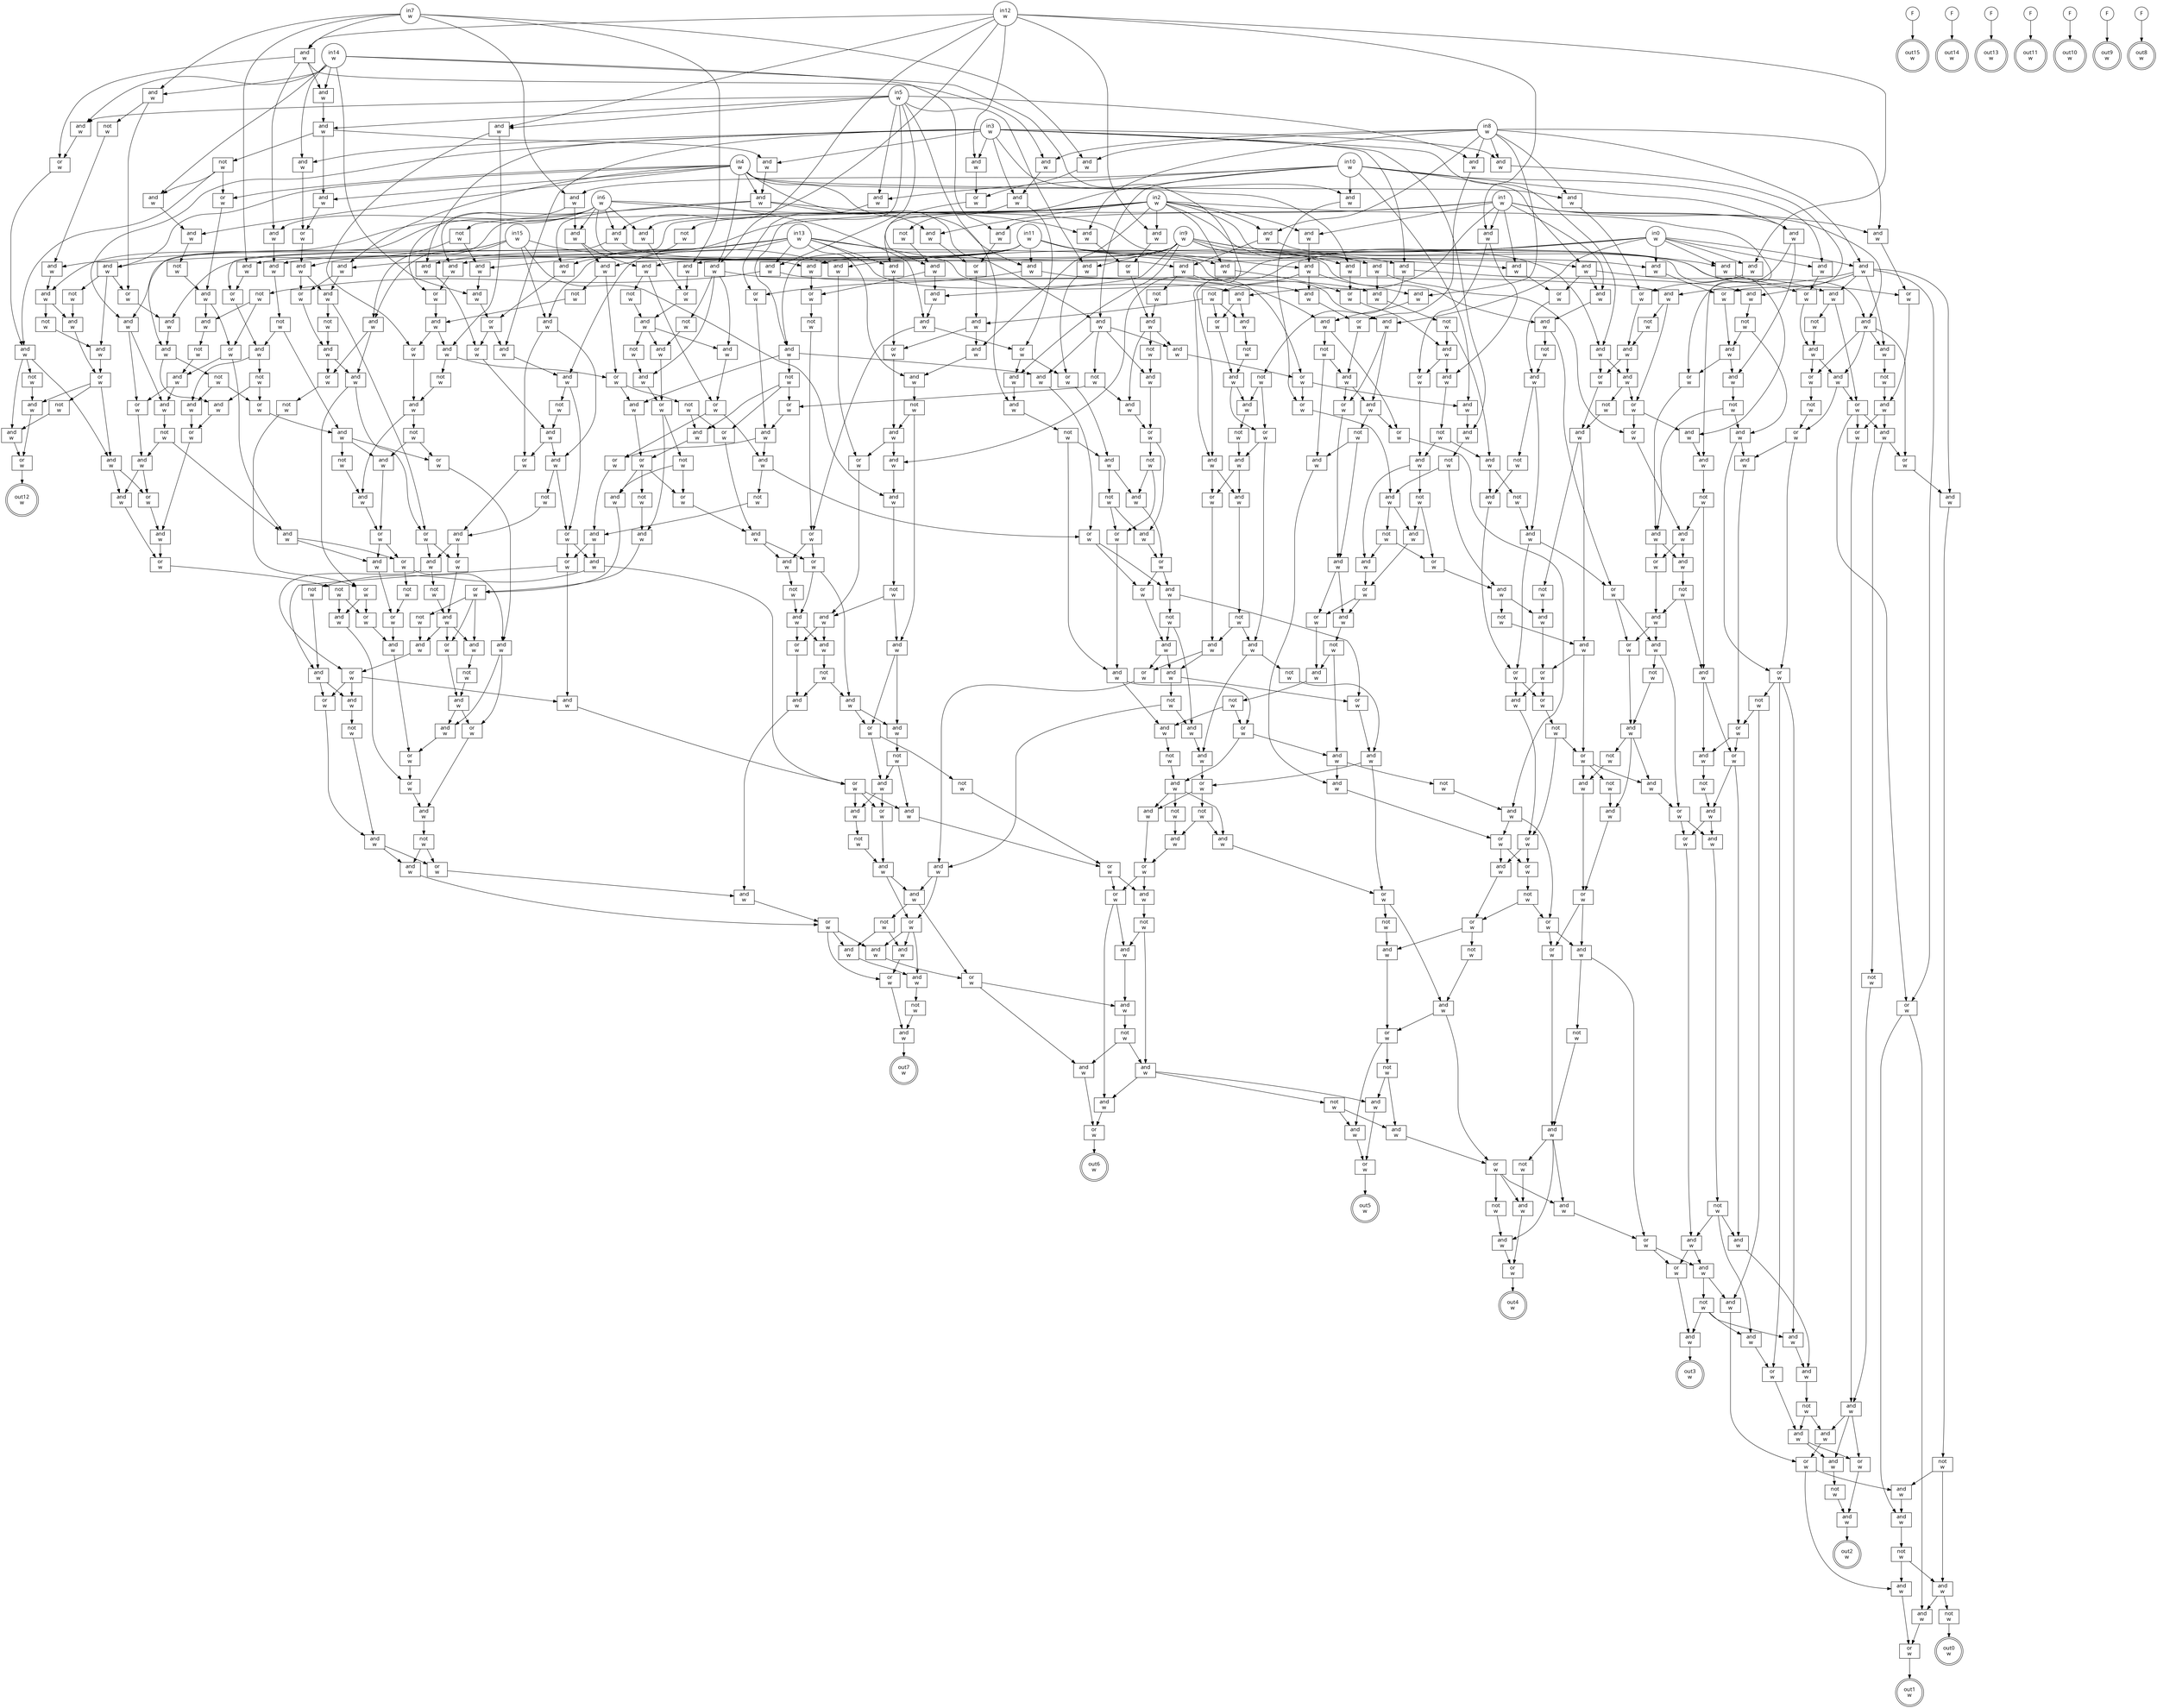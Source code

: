 digraph circuit{
	node [style = filled, fillcolor = white,shape=rect, fontname=geneva]
	g0 [label="in0\nw",shape=circle,fillcolor=white]
	g1 [label="in1\nw",shape=circle,fillcolor=white]
	g2 [label="in2\nw",shape=circle,fillcolor=white]
	g3 [label="in3\nw",shape=circle,fillcolor=white]
	g4 [label="in4\nw",shape=circle,fillcolor=white]
	g5 [label="in5\nw",shape=circle,fillcolor=white]
	g6 [label="in6\nw",shape=circle,fillcolor=white]
	g7 [label="in7\nw",shape=circle,fillcolor=white]
	g8 [label="in8\nw",shape=circle,fillcolor=white]
	g9 [label="in9\nw",shape=circle,fillcolor=white]
	g10 [label="in10\nw",shape=circle,fillcolor=white]
	g11 [label="in11\nw",shape=circle,fillcolor=white]
	g12 [label="in12\nw",shape=circle,fillcolor=white]
	g13 [label="in13\nw",shape=circle,fillcolor=white]
	g14 [label="in14\nw",shape=circle,fillcolor=white]
	g15 [label="in15\nw",shape=circle,fillcolor=white]
	g16 [label="F",shape=circle,fillcolor=white]
	g17 [label="F",shape=circle,fillcolor=white]
	g18 [label="F",shape=circle,fillcolor=white]
	g19 [label="F",shape=circle,fillcolor=white]
	g20 [label="F",shape=circle,fillcolor=white]
	g21 [label="F",shape=circle,fillcolor=white]
	g22 [label="F",shape=circle,fillcolor=white]
	g23 [label="and\nw",fillcolor=white]
	g24 [label="not\nw",fillcolor=white]
	g25 [label="and\nw",fillcolor=white]
	g26 [label="and\nw",fillcolor=white]
	g27 [label="and\nw",fillcolor=white]
	g28 [label="and\nw",fillcolor=white]
	g29 [label="and\nw",fillcolor=white]
	g30 [label="and\nw",fillcolor=white]
	g31 [label="and\nw",fillcolor=white]
	g32 [label="and\nw",fillcolor=white]
	g33 [label="and\nw",fillcolor=white]
	g34 [label="not\nw",fillcolor=white]
	g35 [label="and\nw",fillcolor=white]
	g36 [label="and\nw",fillcolor=white]
	g37 [label="not\nw",fillcolor=white]
	g38 [label="and\nw",fillcolor=white]
	g39 [label="not\nw",fillcolor=white]
	g40 [label="and\nw",fillcolor=white]
	g41 [label="or\nw",fillcolor=white]
	g42 [label="and\nw",fillcolor=white]
	g43 [label="and\nw",fillcolor=white]
	g44 [label="or\nw",fillcolor=white]
	g45 [label="and\nw",fillcolor=white]
	g46 [label="not\nw",fillcolor=white]
	g47 [label="and\nw",fillcolor=white]
	g48 [label="and\nw",fillcolor=white]
	g49 [label="and\nw",fillcolor=white]
	g50 [label="or\nw",fillcolor=white]
	g51 [label="and\nw",fillcolor=white]
	g52 [label="and\nw",fillcolor=white]
	g53 [label="not\nw",fillcolor=white]
	g54 [label="and\nw",fillcolor=white]
	g55 [label="not\nw",fillcolor=white]
	g56 [label="and\nw",fillcolor=white]
	g57 [label="not\nw",fillcolor=white]
	g58 [label="and\nw",fillcolor=white]
	g59 [label="and\nw",fillcolor=white]
	g60 [label="or\nw",fillcolor=white]
	g61 [label="and\nw",fillcolor=white]
	g62 [label="not\nw",fillcolor=white]
	g63 [label="and\nw",fillcolor=white]
	g64 [label="not\nw",fillcolor=white]
	g65 [label="and\nw",fillcolor=white]
	g66 [label="and\nw",fillcolor=white]
	g67 [label="or\nw",fillcolor=white]
	g68 [label="and\nw",fillcolor=white]
	g69 [label="not\nw",fillcolor=white]
	g70 [label="or\nw",fillcolor=white]
	g71 [label="and\nw",fillcolor=white]
	g72 [label="or\nw",fillcolor=white]
	g73 [label="not\nw",fillcolor=white]
	g74 [label="not\nw",fillcolor=white]
	g75 [label="or\nw",fillcolor=white]
	g76 [label="and\nw",fillcolor=white]
	g77 [label="not\nw",fillcolor=white]
	g78 [label="and\nw",fillcolor=white]
	g79 [label="and\nw",fillcolor=white]
	g80 [label="and\nw",fillcolor=white]
	g81 [label="not\nw",fillcolor=white]
	g82 [label="and\nw",fillcolor=white]
	g83 [label="and\nw",fillcolor=white]
	g84 [label="and\nw",fillcolor=white]
	g85 [label="or\nw",fillcolor=white]
	g86 [label="and\nw",fillcolor=white]
	g87 [label="and\nw",fillcolor=white]
	g88 [label="and\nw",fillcolor=white]
	g89 [label="not\nw",fillcolor=white]
	g90 [label="or\nw",fillcolor=white]
	g91 [label="and\nw",fillcolor=white]
	g92 [label="or\nw",fillcolor=white]
	g93 [label="and\nw",fillcolor=white]
	g94 [label="not\nw",fillcolor=white]
	g95 [label="and\nw",fillcolor=white]
	g96 [label="or\nw",fillcolor=white]
	g97 [label="and\nw",fillcolor=white]
	g98 [label="or\nw",fillcolor=white]
	g99 [label="not\nw",fillcolor=white]
	g100 [label="and\nw",fillcolor=white]
	g101 [label="or\nw",fillcolor=white]
	g102 [label="and\nw",fillcolor=white]
	g103 [label="and\nw",fillcolor=white]
	g104 [label="not\nw",fillcolor=white]
	g105 [label="and\nw",fillcolor=white]
	g106 [label="or\nw",fillcolor=white]
	g107 [label="and\nw",fillcolor=white]
	g108 [label="and\nw",fillcolor=white]
	g109 [label="and\nw",fillcolor=white]
	g110 [label="or\nw",fillcolor=white]
	g111 [label="not\nw",fillcolor=white]
	g112 [label="and\nw",fillcolor=white]
	g113 [label="or\nw",fillcolor=white]
	g114 [label="and\nw",fillcolor=white]
	g115 [label="not\nw",fillcolor=white]
	g116 [label="or\nw",fillcolor=white]
	g117 [label="and\nw",fillcolor=white]
	g118 [label="and\nw",fillcolor=white]
	g119 [label="or\nw",fillcolor=white]
	g120 [label="not\nw",fillcolor=white]
	g121 [label="and\nw",fillcolor=white]
	g122 [label="or\nw",fillcolor=white]
	g123 [label="and\nw",fillcolor=white]
	g124 [label="and\nw",fillcolor=white]
	g125 [label="not\nw",fillcolor=white]
	g126 [label="or\nw",fillcolor=white]
	g127 [label="and\nw",fillcolor=white]
	g128 [label="and\nw",fillcolor=white]
	g129 [label="or\nw",fillcolor=white]
	g130 [label="not\nw",fillcolor=white]
	g131 [label="or\nw",fillcolor=white]
	g132 [label="and\nw",fillcolor=white]
	g133 [label="and\nw",fillcolor=white]
	g134 [label="and\nw",fillcolor=white]
	g135 [label="and\nw",fillcolor=white]
	g136 [label="not\nw",fillcolor=white]
	g137 [label="or\nw",fillcolor=white]
	g138 [label="and\nw",fillcolor=white]
	g139 [label="or\nw",fillcolor=white]
	g140 [label="and\nw",fillcolor=white]
	g141 [label="not\nw",fillcolor=white]
	g142 [label="and\nw",fillcolor=white]
	g143 [label="and\nw",fillcolor=white]
	g144 [label="and\nw",fillcolor=white]
	g145 [label="and\nw",fillcolor=white]
	g146 [label="and\nw",fillcolor=white]
	g147 [label="not\nw",fillcolor=white]
	g148 [label="and\nw",fillcolor=white]
	g149 [label="or\nw",fillcolor=white]
	g150 [label="and\nw",fillcolor=white]
	g151 [label="not\nw",fillcolor=white]
	g152 [label="and\nw",fillcolor=white]
	g153 [label="and\nw",fillcolor=white]
	g154 [label="and\nw",fillcolor=white]
	g155 [label="or\nw",fillcolor=white]
	g156 [label="or\nw",fillcolor=white]
	g157 [label="and\nw",fillcolor=white]
	g158 [label="and\nw",fillcolor=white]
	g159 [label="not\nw",fillcolor=white]
	g160 [label="and\nw",fillcolor=white]
	g161 [label="not\nw",fillcolor=white]
	g162 [label="or\nw",fillcolor=white]
	g163 [label="not\nw",fillcolor=white]
	g164 [label="or\nw",fillcolor=white]
	g165 [label="or\nw",fillcolor=white]
	g166 [label="and\nw",fillcolor=white]
	g167 [label="not\nw",fillcolor=white]
	g168 [label="and\nw",fillcolor=white]
	g169 [label="and\nw",fillcolor=white]
	g170 [label="and\nw",fillcolor=white]
	g171 [label="or\nw",fillcolor=white]
	g172 [label="and\nw",fillcolor=white]
	g173 [label="and\nw",fillcolor=white]
	g174 [label="not\nw",fillcolor=white]
	g175 [label="or\nw",fillcolor=white]
	g176 [label="and\nw",fillcolor=white]
	g177 [label="and\nw",fillcolor=white]
	g178 [label="not\nw",fillcolor=white]
	g179 [label="and\nw",fillcolor=white]
	g180 [label="and\nw",fillcolor=white]
	g181 [label="not\nw",fillcolor=white]
	g182 [label="and\nw",fillcolor=white]
	g183 [label="or\nw",fillcolor=white]
	g184 [label="and\nw",fillcolor=white]
	g185 [label="not\nw",fillcolor=white]
	g186 [label="and\nw",fillcolor=white]
	g187 [label="or\nw",fillcolor=white]
	g188 [label="or\nw",fillcolor=white]
	g189 [label="and\nw",fillcolor=white]
	g190 [label="and\nw",fillcolor=white]
	g191 [label="or\nw",fillcolor=white]
	g192 [label="and\nw",fillcolor=white]
	g193 [label="or\nw",fillcolor=white]
	g194 [label="not\nw",fillcolor=white]
	g195 [label="and\nw",fillcolor=white]
	g196 [label="and\nw",fillcolor=white]
	g197 [label="and\nw",fillcolor=white]
	g198 [label="and\nw",fillcolor=white]
	g199 [label="and\nw",fillcolor=white]
	g200 [label="and\nw",fillcolor=white]
	g201 [label="and\nw",fillcolor=white]
	g202 [label="and\nw",fillcolor=white]
	g203 [label="and\nw",fillcolor=white]
	g204 [label="or\nw",fillcolor=white]
	g205 [label="or\nw",fillcolor=white]
	g206 [label="not\nw",fillcolor=white]
	g207 [label="or\nw",fillcolor=white]
	g208 [label="and\nw",fillcolor=white]
	g209 [label="or\nw",fillcolor=white]
	g210 [label="and\nw",fillcolor=white]
	g211 [label="and\nw",fillcolor=white]
	g212 [label="or\nw",fillcolor=white]
	g213 [label="and\nw",fillcolor=white]
	g214 [label="and\nw",fillcolor=white]
	g215 [label="not\nw",fillcolor=white]
	g216 [label="and\nw",fillcolor=white]
	g217 [label="and\nw",fillcolor=white]
	g218 [label="and\nw",fillcolor=white]
	g219 [label="or\nw",fillcolor=white]
	g220 [label="and\nw",fillcolor=white]
	g221 [label="and\nw",fillcolor=white]
	g222 [label="not\nw",fillcolor=white]
	g223 [label="or\nw",fillcolor=white]
	g224 [label="and\nw",fillcolor=white]
	g225 [label="not\nw",fillcolor=white]
	g226 [label="not\nw",fillcolor=white]
	g227 [label="and\nw",fillcolor=white]
	g228 [label="or\nw",fillcolor=white]
	g229 [label="and\nw",fillcolor=white]
	g230 [label="not\nw",fillcolor=white]
	g231 [label="and\nw",fillcolor=white]
	g232 [label="or\nw",fillcolor=white]
	g233 [label="or\nw",fillcolor=white]
	g234 [label="and\nw",fillcolor=white]
	g235 [label="not\nw",fillcolor=white]
	g236 [label="and\nw",fillcolor=white]
	g237 [label="or\nw",fillcolor=white]
	g238 [label="and\nw",fillcolor=white]
	g239 [label="and\nw",fillcolor=white]
	g240 [label="or\nw",fillcolor=white]
	g241 [label="and\nw",fillcolor=white]
	g242 [label="and\nw",fillcolor=white]
	g243 [label="not\nw",fillcolor=white]
	g244 [label="and\nw",fillcolor=white]
	g245 [label="and\nw",fillcolor=white]
	g246 [label="not\nw",fillcolor=white]
	g247 [label="and\nw",fillcolor=white]
	g248 [label="or\nw",fillcolor=white]
	g249 [label="and\nw",fillcolor=white]
	g250 [label="and\nw",fillcolor=white]
	g251 [label="not\nw",fillcolor=white]
	g252 [label="or\nw",fillcolor=white]
	g253 [label="and\nw",fillcolor=white]
	g254 [label="and\nw",fillcolor=white]
	g255 [label="or\nw",fillcolor=white]
	g256 [label="and\nw",fillcolor=white]
	g257 [label="and\nw",fillcolor=white]
	g258 [label="and\nw",fillcolor=white]
	g259 [label="or\nw",fillcolor=white]
	g260 [label="and\nw",fillcolor=white]
	g261 [label="and\nw",fillcolor=white]
	g262 [label="not\nw",fillcolor=white]
	g263 [label="and\nw",fillcolor=white]
	g264 [label="not\nw",fillcolor=white]
	g265 [label="and\nw",fillcolor=white]
	g266 [label="and\nw",fillcolor=white]
	g267 [label="and\nw",fillcolor=white]
	g268 [label="not\nw",fillcolor=white]
	g269 [label="or\nw",fillcolor=white]
	g270 [label="and\nw",fillcolor=white]
	g271 [label="and\nw",fillcolor=white]
	g272 [label="and\nw",fillcolor=white]
	g273 [label="or\nw",fillcolor=white]
	g274 [label="or\nw",fillcolor=white]
	g275 [label="and\nw",fillcolor=white]
	g276 [label="not\nw",fillcolor=white]
	g277 [label="and\nw",fillcolor=white]
	g278 [label="not\nw",fillcolor=white]
	g279 [label="or\nw",fillcolor=white]
	g280 [label="and\nw",fillcolor=white]
	g281 [label="and\nw",fillcolor=white]
	g282 [label="not\nw",fillcolor=white]
	g283 [label="or\nw",fillcolor=white]
	g284 [label="and\nw",fillcolor=white]
	g285 [label="and\nw",fillcolor=white]
	g286 [label="or\nw",fillcolor=white]
	g287 [label="and\nw",fillcolor=white]
	g288 [label="or\nw",fillcolor=white]
	g289 [label="or\nw",fillcolor=white]
	g290 [label="and\nw",fillcolor=white]
	g291 [label="not\nw",fillcolor=white]
	g292 [label="and\nw",fillcolor=white]
	g293 [label="or\nw",fillcolor=white]
	g294 [label="and\nw",fillcolor=white]
	g295 [label="not\nw",fillcolor=white]
	g296 [label="and\nw",fillcolor=white]
	g297 [label="or\nw",fillcolor=white]
	g298 [label="and\nw",fillcolor=white]
	g299 [label="or\nw",fillcolor=white]
	g300 [label="or\nw",fillcolor=white]
	g301 [label="and\nw",fillcolor=white]
	g302 [label="not\nw",fillcolor=white]
	g303 [label="or\nw",fillcolor=white]
	g304 [label="and\nw",fillcolor=white]
	g305 [label="and\nw",fillcolor=white]
	g306 [label="or\nw",fillcolor=white]
	g307 [label="and\nw",fillcolor=white]
	g308 [label="not\nw",fillcolor=white]
	g309 [label="and\nw",fillcolor=white]
	g310 [label="or\nw",fillcolor=white]
	g311 [label="and\nw",fillcolor=white]
	g312 [label="not\nw",fillcolor=white]
	g313 [label="and\nw",fillcolor=white]
	g314 [label="and\nw",fillcolor=white]
	g315 [label="and\nw",fillcolor=white]
	g316 [label="not\nw",fillcolor=white]
	g317 [label="and\nw",fillcolor=white]
	g318 [label="not\nw",fillcolor=white]
	g319 [label="or\nw",fillcolor=white]
	g320 [label="and\nw",fillcolor=white]
	g321 [label="and\nw",fillcolor=white]
	g322 [label="not\nw",fillcolor=white]
	g323 [label="and\nw",fillcolor=white]
	g324 [label="or\nw",fillcolor=white]
	g325 [label="or\nw",fillcolor=white]
	g326 [label="and\nw",fillcolor=white]
	g327 [label="not\nw",fillcolor=white]
	g328 [label="and\nw",fillcolor=white]
	g329 [label="and\nw",fillcolor=white]
	g330 [label="not\nw",fillcolor=white]
	g331 [label="and\nw",fillcolor=white]
	g332 [label="or\nw",fillcolor=white]
	g333 [label="and\nw",fillcolor=white]
	g334 [label="and\nw",fillcolor=white]
	g335 [label="or\nw",fillcolor=white]
	g336 [label="not\nw",fillcolor=white]
	g337 [label="and\nw",fillcolor=white]
	g338 [label="or\nw",fillcolor=white]
	g339 [label="and\nw",fillcolor=white]
	g340 [label="and\nw",fillcolor=white]
	g341 [label="and\nw",fillcolor=white]
	g342 [label="and\nw",fillcolor=white]
	g343 [label="or\nw",fillcolor=white]
	g344 [label="and\nw",fillcolor=white]
	g345 [label="and\nw",fillcolor=white]
	g346 [label="not\nw",fillcolor=white]
	g347 [label="and\nw",fillcolor=white]
	g348 [label="and\nw",fillcolor=white]
	g349 [label="not\nw",fillcolor=white]
	g350 [label="and\nw",fillcolor=white]
	g351 [label="or\nw",fillcolor=white]
	g352 [label="and\nw",fillcolor=white]
	g353 [label="and\nw",fillcolor=white]
	g354 [label="or\nw",fillcolor=white]
	g355 [label="and\nw",fillcolor=white]
	g356 [label="or\nw",fillcolor=white]
	g357 [label="not\nw",fillcolor=white]
	g358 [label="and\nw",fillcolor=white]
	g359 [label="not\nw",fillcolor=white]
	g360 [label="and\nw",fillcolor=white]
	g361 [label="or\nw",fillcolor=white]
	g362 [label="and\nw",fillcolor=white]
	g363 [label="not\nw",fillcolor=white]
	g364 [label="and\nw",fillcolor=white]
	g365 [label="and\nw",fillcolor=white]
	g366 [label="or\nw",fillcolor=white]
	g367 [label="and\nw",fillcolor=white]
	g368 [label="and\nw",fillcolor=white]
	g369 [label="not\nw",fillcolor=white]
	g370 [label="and\nw",fillcolor=white]
	g371 [label="not\nw",fillcolor=white]
	g372 [label="or\nw",fillcolor=white]
	g373 [label="and\nw",fillcolor=white]
	g374 [label="and\nw",fillcolor=white]
	g375 [label="or\nw",fillcolor=white]
	g376 [label="and\nw",fillcolor=white]
	g377 [label="not\nw",fillcolor=white]
	g378 [label="and\nw",fillcolor=white]
	g379 [label="and\nw",fillcolor=white]
	g380 [label="or\nw",fillcolor=white]
	g381 [label="not\nw",fillcolor=white]
	g382 [label="or\nw",fillcolor=white]
	g383 [label="and\nw",fillcolor=white]
	g384 [label="or\nw",fillcolor=white]
	g385 [label="and\nw",fillcolor=white]
	g386 [label="and\nw",fillcolor=white]
	g387 [label="or\nw",fillcolor=white]
	g388 [label="not\nw",fillcolor=white]
	g389 [label="and\nw",fillcolor=white]
	g390 [label="or\nw",fillcolor=white]
	g391 [label="and\nw",fillcolor=white]
	g392 [label="and\nw",fillcolor=white]
	g393 [label="not\nw",fillcolor=white]
	g394 [label="and\nw",fillcolor=white]
	g395 [label="and\nw",fillcolor=white]
	g396 [label="and\nw",fillcolor=white]
	g397 [label="or\nw",fillcolor=white]
	g398 [label="not\nw",fillcolor=white]
	g399 [label="and\nw",fillcolor=white]
	g400 [label="or\nw",fillcolor=white]
	g401 [label="and\nw",fillcolor=white]
	g402 [label="and\nw",fillcolor=white]
	g403 [label="not\nw",fillcolor=white]
	g404 [label="or\nw",fillcolor=white]
	g405 [label="and\nw",fillcolor=white]
	g406 [label="not\nw",fillcolor=white]
	g407 [label="or\nw",fillcolor=white]
	g408 [label="and\nw",fillcolor=white]
	g409 [label="and\nw",fillcolor=white]
	g410 [label="not\nw",fillcolor=white]
	g411 [label="and\nw",fillcolor=white]
	g412 [label="or\nw",fillcolor=white]
	g413 [label="and\nw",fillcolor=white]
	g414 [label="not\nw",fillcolor=white]
	g415 [label="and\nw",fillcolor=white]
	g416 [label="and\nw",fillcolor=white]
	g417 [label="and\nw",fillcolor=white]
	g418 [label="or\nw",fillcolor=white]
	g419 [label="not\nw",fillcolor=white]
	g420 [label="not\nw",fillcolor=white]
	g421 [label="and\nw",fillcolor=white]
	g422 [label="or\nw",fillcolor=white]
	g423 [label="or\nw",fillcolor=white]
	g424 [label="and\nw",fillcolor=white]
	g425 [label="not\nw",fillcolor=white]
	g426 [label="and\nw",fillcolor=white]
	g427 [label="and\nw",fillcolor=white]
	g428 [label="not\nw",fillcolor=white]
	g429 [label="and\nw",fillcolor=white]
	g430 [label="and\nw",fillcolor=white]
	g431 [label="and\nw",fillcolor=white]
	g432 [label="or\nw",fillcolor=white]
	g433 [label="not\nw",fillcolor=white]
	g434 [label="and\nw",fillcolor=white]
	g435 [label="or\nw",fillcolor=white]
	g436 [label="and\nw",fillcolor=white]
	g437 [label="and\nw",fillcolor=white]
	g438 [label="not\nw",fillcolor=white]
	g439 [label="and\nw",fillcolor=white]
	g440 [label="and\nw",fillcolor=white]
	g441 [label="or\nw",fillcolor=white]
	g442 [label="and\nw",fillcolor=white]
	g443 [label="and\nw",fillcolor=white]
	g444 [label="not\nw",fillcolor=white]
	g445 [label="or\nw",fillcolor=white]
	g446 [label="and\nw",fillcolor=white]
	g447 [label="not\nw",fillcolor=white]
	g448 [label="or\nw",fillcolor=white]
	g449 [label="and\nw",fillcolor=white]
	g450 [label="and\nw",fillcolor=white]
	g451 [label="not\nw",fillcolor=white]
	g452 [label="and\nw",fillcolor=white]
	g453 [label="or\nw",fillcolor=white]
	g454 [label="or\nw",fillcolor=white]
	g455 [label="not\nw",fillcolor=white]
	g456 [label="or\nw",fillcolor=white]
	g457 [label="not\nw",fillcolor=white]
	g458 [label="and\nw",fillcolor=white]
	g459 [label="or\nw",fillcolor=white]
	g460 [label="or\nw",fillcolor=white]
	g461 [label="not\nw",fillcolor=white]
	g462 [label="or\nw",fillcolor=white]
	g463 [label="and\nw",fillcolor=white]
	g464 [label="or\nw",fillcolor=white]
	g465 [label="and\nw",fillcolor=white]
	g466 [label="not\nw",fillcolor=white]
	g467 [label="and\nw",fillcolor=white]
	g468 [label="or\nw",fillcolor=white]
	g469 [label="and\nw",fillcolor=white]
	g470 [label="not\nw",fillcolor=white]
	g471 [label="and\nw",fillcolor=white]
	g472 [label="or\nw",fillcolor=white]
	g473 [label="and\nw",fillcolor=white]
	g474 [label="or\nw",fillcolor=white]
	g475 [label="not\nw",fillcolor=white]
	g476 [label="and\nw",fillcolor=white]
	g477 [label="not\nw",fillcolor=white]
	g478 [label="and\nw",fillcolor=white]
	g479 [label="not\nw",fillcolor=white]
	g480 [label="and\nw",fillcolor=white]
	g481 [label="not\nw",fillcolor=white]
	g482 [label="and\nw",fillcolor=white]
	g483 [label="or\nw",fillcolor=white]
	g484 [label="and\nw",fillcolor=white]
	g485 [label="and\nw",fillcolor=white]
	g486 [label="not\nw",fillcolor=white]
	g487 [label="and\nw",fillcolor=white]
	g488 [label="or\nw",fillcolor=white]
	g489 [label="and\nw",fillcolor=white]
	g490 [label="and\nw",fillcolor=white]
	g491 [label="not\nw",fillcolor=white]
	g492 [label="and\nw",fillcolor=white]
	g493 [label="or\nw",fillcolor=white]
	g494 [label="and\nw",fillcolor=white]
	g495 [label="and\nw",fillcolor=white]
	g496 [label="not\nw",fillcolor=white]
	g497 [label="or\nw",fillcolor=white]
	g498 [label="and\nw",fillcolor=white]
	g499 [label="and\nw",fillcolor=white]
	g500 [label="and\nw",fillcolor=white]
	g501 [label="or\nw",fillcolor=white]
	g502 [label="not\nw",fillcolor=white]
	g503 [label="and\nw",fillcolor=white]
	g504 [label="or\nw",fillcolor=white]
	g505 [label="or\nw",fillcolor=white]
	g506 [label="and\nw",fillcolor=white]
	g507 [label="not\nw",fillcolor=white]
	g508 [label="and\nw",fillcolor=white]
	g509 [label="and\nw",fillcolor=white]
	g510 [label="and\nw",fillcolor=white]
	g511 [label="or\nw",fillcolor=white]
	g512 [label="not\nw",fillcolor=white]
	g513 [label="and\nw",fillcolor=white]
	g514 [label="or\nw",fillcolor=white]
	g515 [label="and\nw",fillcolor=white]
	g516 [label="or\nw",fillcolor=white]
	g517 [label="and\nw",fillcolor=white]
	g518 [label="or\nw",fillcolor=white]
	g519 [label="not\nw",fillcolor=white]
	g520 [label="and\nw",fillcolor=white]
	g521 [label="or\nw",fillcolor=white]
	g522 [label="or\nw",fillcolor=white]
	g523 [label="not\nw",fillcolor=white]
	g524 [label="and\nw",fillcolor=white]
	g525 [label="or\nw",fillcolor=white]
	g526 [label="or\nw",fillcolor=white]
	g527 [label="and\nw",fillcolor=white]
	g528 [label="not\nw",fillcolor=white]
	g529 [label="and\nw",fillcolor=white]
	g530 [label="and\nw",fillcolor=white]
	g531 [label="not\nw",fillcolor=white]
	g532 [label="and\nw",fillcolor=white]
	g533 [label="or\nw",fillcolor=white]
	g534 [label="and\nw",fillcolor=white]
	g535 [label="or\nw",fillcolor=white]
	g536 [label="and\nw",fillcolor=white]
	g537 [label="and\nw",fillcolor=white]
	g538 [label="not\nw",fillcolor=white]
	g539 [label="and\nw",fillcolor=white]
	g540 [label="and\nw",fillcolor=white]
	g541 [label="and\nw",fillcolor=white]
	g542 [label="not\nw",fillcolor=white]
	g543 [label="and\nw",fillcolor=white]
	g544 [label="or\nw",fillcolor=white]
	g545 [label="and\nw",fillcolor=white]
	g546 [label="or\nw",fillcolor=white]
	g547 [label="or\nw",fillcolor=white]
	g548 [label="and\nw",fillcolor=white]
	g549 [label="or\nw",fillcolor=white]
	g550 [label="and\nw",fillcolor=white]
	g551 [label="and\nw",fillcolor=white]
	g552 [label="or\nw",fillcolor=white]
	g553 [label="and\nw",fillcolor=white]
	g554 [label="not\nw",fillcolor=white]
	g555 [label="not\nw",fillcolor=white]
	g556 [label="or\nw",fillcolor=white]
	g557 [label="and\nw",fillcolor=white]
	g558 [label="or\nw",fillcolor=white]
	g559 [label="and\nw",fillcolor=white]
	g560 [label="not\nw",fillcolor=white]
	g561 [label="and\nw",fillcolor=white]
	g562 [label="and\nw",fillcolor=white]
	g563 [label="or\nw",fillcolor=white]
	g564 [label="and\nw",fillcolor=white]
	g565 [label="and\nw",fillcolor=white]
	g566 [label="not\nw",fillcolor=white]
	g567 [label="and\nw",fillcolor=white]
	g568 [label="and\nw",fillcolor=white]
	g569 [label="not\nw",fillcolor=white]
	g570 [label="and\nw",fillcolor=white]
	g571 [label="or\nw",fillcolor=white]
	g572 [label="out0\nw",shape=doublecircle,fillcolor=white]
	g573 [label="out1\nw",shape=doublecircle,fillcolor=white]
	g574 [label="out2\nw",shape=doublecircle,fillcolor=white]
	g575 [label="out3\nw",shape=doublecircle,fillcolor=white]
	g576 [label="out4\nw",shape=doublecircle,fillcolor=white]
	g577 [label="out5\nw",shape=doublecircle,fillcolor=white]
	g578 [label="out6\nw",shape=doublecircle,fillcolor=white]
	g579 [label="out7\nw",shape=doublecircle,fillcolor=white]
	g580 [label="out8\nw",shape=doublecircle,fillcolor=white]
	g581 [label="out9\nw",shape=doublecircle,fillcolor=white]
	g582 [label="out10\nw",shape=doublecircle,fillcolor=white]
	g583 [label="out11\nw",shape=doublecircle,fillcolor=white]
	g584 [label="out12\nw",shape=doublecircle,fillcolor=white]
	g585 [label="out13\nw",shape=doublecircle,fillcolor=white]
	g586 [label="out14\nw",shape=doublecircle,fillcolor=white]
	g587 [label="out15\nw",shape=doublecircle,fillcolor=white]
	edge [fontname=Geneva,fontcolor=forestgreen]
	g0->g342
	g0->g344
	g0->g367
	g0->g395
	g0->g434
	g0->g436
	g0->g482
	g0->g515
	g0->g548
	g1->g254
	g1->g256
	g1->g271
	g1->g305
	g1->g314
	g1->g328
	g1->g331
	g1->g339
	g1->g340
	g1->g341
	g2->g198
	g2->g199
	g2->g200
	g2->g202
	g2->g211
	g2->g213
	g2->g239
	g2->g241
	g2->g245
	g2->g246
	g2->g256
	g2->g266
	g2->g443
	g3->g145
	g3->g148
	g3->g150
	g3->g169
	g3->g170
	g3->g177
	g3->g179
	g3->g195
	g3->g196
	g3->g197
	g3->g221
	g3->g249
	g4->g83
	g4->g107
	g4->g121
	g4->g123
	g4->g133
	g4->g134
	g4->g135
	g4->g137
	g4->g143
	g4->g144
	g4->g146
	g5->g56
	g5->g59
	g5->g63
	g5->g65
	g5->g78
	g5->g79
	g5->g80
	g5->g82
	g5->g158
	g6->g33
	g6->g35
	g6->g40
	g6->g43
	g6->g47
	g6->g48
	g6->g49
	g6->g51
	g6->g87
	g6->g154
	g7->g23
	g7->g26
	g7->g29
	g7->g30
	g7->g31
	g7->g32
	g8->g28
	g8->g31
	g8->g48
	g8->g82
	g8->g144
	g8->g197
	g8->g213
	g8->g260
	g8->g341
	g8->g436
	g9->g30
	g9->g38
	g9->g47
	g9->g79
	g9->g143
	g9->g153
	g9->g157
	g9->g196
	g9->g241
	g9->g340
	g9->g442
	g9->g548
	g10->g29
	g10->g43
	g10->g78
	g10->g123
	g10->g195
	g10->g220
	g10->g245
	g10->g339
	g10->g515
	g11->g32
	g11->g36
	g11->g40
	g11->g52
	g11->g63
	g11->g121
	g11->g177
	g11->g239
	g11->g329
	g11->g331
	g11->g482
	g12->g26
	g12->g49
	g12->g65
	g12->g107
	g12->g148
	g12->g211
	g12->g314
	g12->g434
	g13->g25
	g13->g80
	g13->g86
	g13->g133
	g13->g169
	g13->g199
	g13->g250
	g13->g258
	g13->g267
	g13->g305
	g13->g395
	g14->g23
	g14->g27
	g14->g58
	g14->g59
	g14->g170
	g14->g201
	g14->g254
	g14->g367
	g15->g83
	g15->g179
	g15->g202
	g15->g271
	g15->g342
	g15->g345
	g16->g587
	g17->g586
	g18->g585
	g19->g583
	g20->g582
	g21->g581
	g22->g580
	g23->g24
	g23->g85
	g24->g25
	g25->g33
	g26->g27
	g26->g28
	g26->g51
	g26->g60
	g27->g56
	g28->g150
	g29->g35
	g29->g41
	g30->g44
	g31->g149
	g32->g50
	g33->g34
	g33->g100
	g34->g84
	g35->g36
	g35->g38
	g36->g37
	g36->g67
	g37->g42
	g38->g39
	g38->g110
	g39->g45
	g40->g41
	g41->g42
	g42->g66
	g42->g75
	g43->g44
	g44->g45
	g45->g46
	g45->g109
	g45->g112
	g46->g108
	g47->g162
	g48->g212
	g49->g50
	g49->g214
	g50->g54
	g51->g52
	g52->g53
	g53->g54
	g53->g91
	g54->g55
	g54->g97
	g55->g88
	g55->g90
	g56->g57
	g56->g134
	g56->g145
	g57->g58
	g57->g61
	g57->g137
	g58->g135
	g59->g60
	g60->g61
	g61->g62
	g61->g103
	g61->g105
	g62->g102
	g63->g64
	g63->g68
	g63->g124
	g64->g70
	g64->g71
	g64->g126
	g65->g66
	g65->g75
	g66->g67
	g66->g74
	g67->g68
	g67->g69
	g68->g72
	g69->g70
	g69->g71
	g70->g117
	g71->g72
	g72->g73
	g72->g116
	g72->g118
	g73->g114
	g74->g76
	g75->g76
	g76->g77
	g76->g95
	g77->g92
	g77->g93
	g78->g122
	g79->g156
	g80->g81
	g80->g261
	g81->g139
	g81->g140
	g82->g259
	g83->g84
	g83->g85
	g83->g99
	g84->g101
	g85->g86
	g86->g87
	g87->g88
	g87->g89
	g88->g98
	g89->g90
	g89->g97
	g90->g91
	g91->g92
	g91->g93
	g91->g94
	g92->g184
	g93->g96
	g94->g95
	g95->g96
	g96->g183
	g96->g186
	g97->g98
	g98->g192
	g99->g100
	g100->g101
	g101->g102
	g101->g103
	g101->g104
	g102->g106
	g103->g190
	g103->g191
	g104->g105
	g105->g106
	g106->g584
	g107->g108
	g107->g109
	g107->g111
	g107->g437
	g108->g113
	g109->g110
	g110->g128
	g110->g131
	g111->g112
	g112->g113
	g113->g114
	g113->g115
	g114->g119
	g115->g116
	g115->g118
	g116->g117
	g117->g165
	g117->g166
	g118->g119
	g119->g120
	g119->g293
	g119->g294
	g120->g285
	g121->g122
	g121->g242
	g122->g127
	g123->g124
	g123->g125
	g123->g218
	g123->g227
	g124->g129
	g125->g126
	g125->g217
	g126->g127
	g127->g128
	g127->g131
	g128->g129
	g128->g130
	g129->g233
	g129->g234
	g130->g132
	g131->g132
	g132->g274
	g132->g275
	g133->g173
	g133->g175
	g134->g171
	g135->g136
	g136->g138
	g137->g138
	g138->g139
	g138->g140
	g139->g142
	g139->g182
	g140->g141
	g141->g142
	g142->g180
	g142->g188
	g143->g240
	g144->g435
	g145->g146
	g146->g147
	g146->g198
	g146->g247
	g146->g257
	g147->g172
	g147->g200
	g148->g149
	g149->g152
	g150->g151
	g150->g155
	g151->g152
	g152->g153
	g152->g162
	g153->g154
	g154->g155
	g154->g164
	g155->g156
	g155->g157
	g156->g160
	g157->g158
	g158->g159
	g159->g160
	g159->g238
	g160->g161
	g160->g231
	g161->g229
	g161->g237
	g162->g163
	g163->g164
	g164->g165
	g164->g166
	g165->g168
	g165->g350
	g166->g167
	g167->g168
	g168->g348
	g168->g351
	g169->g252
	g170->g171
	g171->g172
	g172->g173
	g172->g175
	g173->g174
	g173->g204
	g174->g176
	g175->g176
	g176->g203
	g176->g205
	g177->g178
	g177->g476
	g178->g310
	g178->g311
	g179->g180
	g179->g188
	g180->g181
	g181->g182
	g181->g189
	g182->g183
	g182->g186
	g183->g184
	g183->g185
	g184->g297
	g184->g298
	g185->g187
	g186->g187
	g187->g210
	g188->g189
	g189->g190
	g189->g191
	g190->g193
	g191->g192
	g192->g193
	g193->g194
	g194->g208
	g194->g209
	g195->g223
	g196->g440
	g196->g448
	g197->g483
	g198->g255
	g199->g269
	g200->g201
	g201->g248
	g202->g203
	g202->g205
	g203->g204
	g203->g207
	g204->g281
	g204->g283
	g205->g206
	g206->g207
	g207->g208
	g207->g209
	g208->g300
	g209->g210
	g210->g299
	g211->g212
	g212->g216
	g213->g214
	g213->g516
	g214->g215
	g214->g219
	g215->g216
	g216->g217
	g216->g218
	g216->g226
	g217->g228
	g218->g219
	g219->g220
	g219->g223
	g220->g221
	g221->g222
	g222->g224
	g222->g326
	g223->g224
	g224->g225
	g224->g323
	g225->g321
	g225->g325
	g226->g227
	g227->g228
	g228->g229
	g228->g230
	g229->g232
	g230->g231
	g230->g237
	g231->g232
	g232->g233
	g232->g234
	g233->g236
	g234->g235
	g234->g375
	g235->g236
	g235->g378
	g236->g374
	g236->g382
	g237->g238
	g238->g407
	g238->g413
	g239->g240
	g240->g244
	g241->g242
	g241->g445
	g242->g243
	g243->g244
	g243->g317
	g244->g315
	g244->g319
	g245->g328
	g245->g332
	g245->g478
	g246->g247
	g247->g248
	g248->g249
	g248->g252
	g249->g250
	g250->g251
	g250->g273
	g251->g253
	g252->g253
	g253->g272
	g253->g279
	g254->g255
	g255->g265
	g256->g257
	g257->g258
	g257->g260
	g257->g264
	g258->g259
	g259->g263
	g260->g261
	g261->g262
	g261->g397
	g262->g263
	g262->g399
	g263->g396
	g263->g400
	g264->g265
	g264->g306
	g264->g307
	g265->g266
	g265->g269
	g266->g267
	g267->g268
	g268->g270
	g268->g355
	g269->g270
	g270->g343
	g270->g344
	g271->g272
	g271->g279
	g272->g273
	g272->g278
	g273->g274
	g273->g275
	g274->g277
	g274->g287
	g275->g276
	g275->g288
	g276->g277
	g277->g289
	g277->g290
	g278->g280
	g279->g280
	g280->g281
	g280->g283
	g281->g282
	g281->g286
	g282->g284
	g283->g284
	g284->g285
	g284->g293
	g284->g294
	g285->g286
	g286->g287
	g286->g289
	g286->g290
	g287->g288
	g288->g361
	g288->g362
	g288->g365
	g289->g292
	g290->g291
	g291->g292
	g292->g303
	g292->g304
	g293->g296
	g294->g295
	g295->g296
	g296->g297
	g296->g298
	g297->g301
	g298->g299
	g299->g300
	g300->g301
	g301->g302
	g302->g303
	g302->g304
	g303->g353
	g304->g354
	g305->g306
	g305->g307
	g306->g309
	g307->g308
	g308->g309
	g309->g310
	g309->g311
	g310->g313
	g310->g370
	g311->g312
	g312->g313
	g313->g368
	g313->g372
	g314->g315
	g314->g319
	g315->g316
	g316->g317
	g316->g320
	g317->g318
	g317->g337
	g318->g334
	g319->g320
	g320->g321
	g320->g322
	g321->g324
	g322->g323
	g322->g325
	g323->g324
	g324->g402
	g324->g404
	g325->g326
	g326->g327
	g326->g452
	g327->g450
	g328->g329
	g329->g330
	g329->g335
	g330->g333
	g331->g332
	g332->g333
	g333->g334
	g333->g336
	g334->g335
	g334->g338
	g335->g495
	g335->g497
	g336->g337
	g337->g338
	g338->g454
	g338->g458
	g339->g485
	g339->g488
	g340->g480
	g340->g518
	g340->g520
	g340->g552
	g341->g549
	g342->g343
	g343->g347
	g344->g345
	g345->g346
	g346->g347
	g346->g355
	g347->g348
	g347->g351
	g348->g349
	g349->g350
	g349->g352
	g350->g356
	g350->g358
	g351->g352
	g352->g353
	g353->g354
	g354->g385
	g354->g390
	g354->g391
	g355->g356
	g355->g358
	g356->g357
	g356->g360
	g357->g366
	g358->g359
	g359->g360
	g359->g365
	g360->g361
	g360->g362
	g361->g364
	g362->g363
	g363->g364
	g364->g384
	g364->g386
	g365->g366
	g366->g423
	g366->g424
	g367->g368
	g367->g372
	g368->g369
	g369->g370
	g369->g373
	g370->g371
	g370->g379
	g371->g376
	g372->g373
	g373->g374
	g373->g382
	g374->g375
	g374->g377
	g375->g376
	g376->g380
	g376->g418
	g377->g378
	g377->g383
	g378->g379
	g379->g380
	g380->g381
	g380->g416
	g381->g417
	g381->g421
	g382->g383
	g383->g384
	g383->g386
	g384->g385
	g384->g389
	g384->g392
	g385->g387
	g386->g387
	g386->g388
	g387->g427
	g387->g429
	g388->g389
	g388->g391
	g389->g390
	g390->g394
	g391->g392
	g392->g393
	g393->g394
	g394->g579
	g395->g396
	g395->g400
	g396->g397
	g396->g398
	g397->g411
	g398->g399
	g398->g401
	g399->g409
	g400->g401
	g401->g402
	g401->g404
	g402->g403
	g403->g405
	g403->g408
	g404->g405
	g405->g406
	g406->g407
	g406->g413
	g407->g408
	g407->g415
	g408->g409
	g408->g410
	g409->g412
	g410->g411
	g411->g412
	g411->g462
	g412->g460
	g412->g463
	g413->g414
	g414->g415
	g415->g416
	g415->g417
	g415->g420
	g416->g422
	g417->g418
	g418->g419
	g418->g467
	g419->g465
	g420->g421
	g421->g422
	g422->g423
	g422->g424
	g423->g426
	g423->g431
	g424->g425
	g425->g426
	g425->g430
	g426->g427
	g427->g428
	g428->g429
	g428->g430
	g429->g432
	g430->g431
	g430->g433
	g430->g471
	g431->g432
	g432->g578
	g433->g469
	g433->g473
	g434->g435
	g435->g439
	g436->g437
	g436->g476
	g436->g478
	g436->g480
	g436->g547
	g436->g553
	g437->g438
	g437->g441
	g438->g439
	g439->g440
	g439->g448
	g440->g441
	g440->g447
	g441->g442
	g441->g445
	g442->g443
	g443->g444
	g444->g446
	g444->g492
	g445->g446
	g446->g490
	g446->g493
	g447->g449
	g448->g449
	g449->g450
	g449->g451
	g450->g453
	g450->g456
	g451->g452
	g452->g453
	g453->g454
	g453->g458
	g454->g455
	g455->g456
	g455->g459
	g456->g457
	g456->g500
	g456->g503
	g457->g499
	g458->g459
	g459->g460
	g459->g463
	g460->g461
	g461->g462
	g461->g464
	g462->g505
	g462->g506
	g463->g464
	g464->g465
	g464->g466
	g465->g468
	g466->g467
	g467->g468
	g467->g474
	g468->g469
	g468->g470
	g469->g472
	g470->g471
	g470->g473
	g471->g472
	g472->g577
	g473->g474
	g474->g475
	g474->g510
	g474->g513
	g475->g509
	g476->g477
	g477->g484
	g477->g487
	g478->g479
	g478->g546
	g479->g517
	g480->g481
	g481->g550
	g482->g483
	g483->g484
	g484->g485
	g484->g488
	g485->g486
	g486->g487
	g486->g489
	g487->g522
	g487->g524
	g488->g489
	g489->g490
	g489->g493
	g490->g491
	g491->g492
	g491->g494
	g492->g526
	g492->g527
	g493->g494
	g494->g495
	g494->g497
	g495->g496
	g495->g501
	g496->g498
	g497->g498
	g498->g499
	g498->g500
	g498->g502
	g499->g504
	g500->g501
	g501->g530
	g501->g533
	g502->g503
	g503->g504
	g504->g505
	g504->g506
	g505->g508
	g506->g507
	g506->g511
	g507->g508
	g508->g509
	g508->g510
	g508->g512
	g509->g514
	g510->g511
	g511->g535
	g511->g536
	g512->g513
	g513->g514
	g514->g576
	g515->g516
	g516->g517
	g517->g518
	g517->g520
	g518->g519
	g519->g521
	g520->g521
	g520->g546
	g521->g522
	g521->g524
	g522->g523
	g522->g540
	g522->g544
	g523->g525
	g523->g537
	g524->g525
	g525->g526
	g525->g527
	g526->g529
	g526->g532
	g527->g528
	g528->g529
	g529->g530
	g529->g533
	g530->g531
	g531->g532
	g531->g534
	g531->g543
	g532->g541
	g533->g534
	g534->g535
	g534->g536
	g535->g539
	g536->g537
	g536->g538
	g537->g563
	g538->g539
	g538->g540
	g538->g543
	g539->g575
	g540->g541
	g541->g542
	g542->g545
	g542->g562
	g543->g544
	g544->g545
	g545->g558
	g545->g559
	g546->g547
	g546->g551
	g546->g556
	g547->g565
	g547->g568
	g548->g549
	g549->g550
	g550->g551
	g550->g556
	g551->g552
	g551->g555
	g552->g553
	g553->g554
	g554->g564
	g554->g567
	g555->g557
	g556->g557
	g557->g558
	g557->g559
	g557->g562
	g558->g561
	g559->g560
	g560->g561
	g561->g574
	g562->g563
	g563->g564
	g563->g570
	g564->g565
	g565->g566
	g566->g567
	g566->g570
	g567->g568
	g567->g569
	g568->g571
	g569->g572
	g570->g571
	g571->g573
}